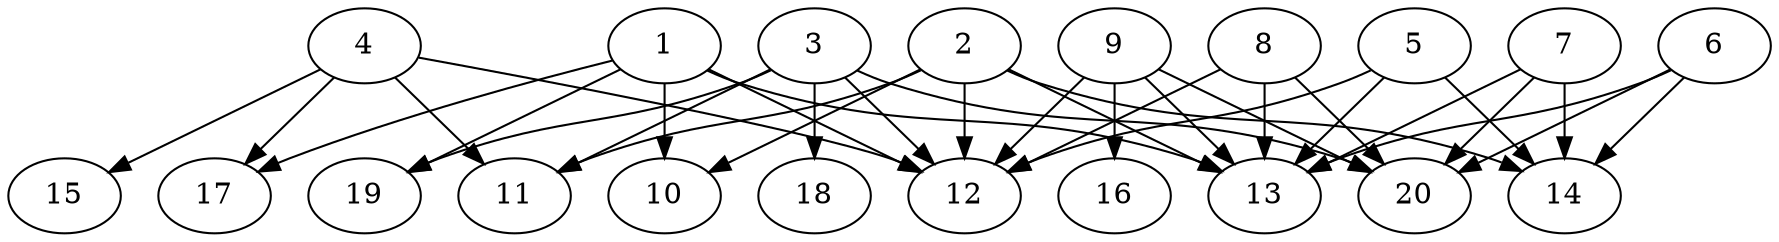// DAG automatically generated by daggen at Wed Jul 24 21:20:06 2019
// ./daggen --dot -n 20 --ccr 0.4 --fat 0.8 --regular 0.5 --density 0.8 --mindata 5242880 --maxdata 52428800 
digraph G {
  1 [size="55833600", alpha="0.02", expect_size="22333440"] 
  1 -> 10 [size ="22333440"]
  1 -> 12 [size ="22333440"]
  1 -> 13 [size ="22333440"]
  1 -> 17 [size ="22333440"]
  1 -> 19 [size ="22333440"]
  2 [size="26232320", alpha="0.18", expect_size="10492928"] 
  2 -> 10 [size ="10492928"]
  2 -> 11 [size ="10492928"]
  2 -> 12 [size ="10492928"]
  2 -> 13 [size ="10492928"]
  2 -> 14 [size ="10492928"]
  3 [size="68482560", alpha="0.08", expect_size="27393024"] 
  3 -> 11 [size ="27393024"]
  3 -> 12 [size ="27393024"]
  3 -> 18 [size ="27393024"]
  3 -> 19 [size ="27393024"]
  3 -> 20 [size ="27393024"]
  4 [size="92567040", alpha="0.19", expect_size="37026816"] 
  4 -> 11 [size ="37026816"]
  4 -> 12 [size ="37026816"]
  4 -> 15 [size ="37026816"]
  4 -> 17 [size ="37026816"]
  5 [size="60776960", alpha="0.08", expect_size="24310784"] 
  5 -> 12 [size ="24310784"]
  5 -> 13 [size ="24310784"]
  5 -> 14 [size ="24310784"]
  6 [size="126174720", alpha="0.12", expect_size="50469888"] 
  6 -> 13 [size ="50469888"]
  6 -> 14 [size ="50469888"]
  6 -> 20 [size ="50469888"]
  7 [size="18283520", alpha="0.10", expect_size="7313408"] 
  7 -> 13 [size ="7313408"]
  7 -> 14 [size ="7313408"]
  7 -> 20 [size ="7313408"]
  8 [size="92648960", alpha="0.03", expect_size="37059584"] 
  8 -> 12 [size ="37059584"]
  8 -> 13 [size ="37059584"]
  8 -> 20 [size ="37059584"]
  9 [size="47508480", alpha="0.14", expect_size="19003392"] 
  9 -> 12 [size ="19003392"]
  9 -> 13 [size ="19003392"]
  9 -> 16 [size ="19003392"]
  9 -> 20 [size ="19003392"]
  10 [size="121320960", alpha="0.04", expect_size="48528384"] 
  11 [size="76664320", alpha="0.13", expect_size="30665728"] 
  12 [size="86922240", alpha="0.18", expect_size="34768896"] 
  13 [size="75223040", alpha="0.04", expect_size="30089216"] 
  14 [size="124597760", alpha="0.19", expect_size="49839104"] 
  15 [size="117701120", alpha="0.17", expect_size="47080448"] 
  16 [size="45816320", alpha="0.04", expect_size="18326528"] 
  17 [size="116405760", alpha="0.19", expect_size="46562304"] 
  18 [size="55101440", alpha="0.00", expect_size="22040576"] 
  19 [size="71160320", alpha="0.17", expect_size="28464128"] 
  20 [size="38479360", alpha="0.13", expect_size="15391744"] 
}
